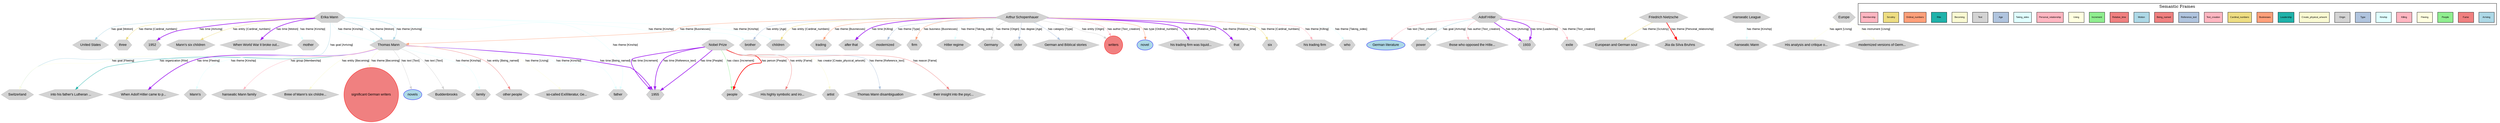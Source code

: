 digraph Thomas_Mann {
    rankdir=TB;
    compound=true;
    node [fontname="Arial", fontsize=12, style=filled];
    edge [fontname="Arial", fontsize=10, color=gray];
    
    // Graph styling
    bgcolor=white;
    
    // Node type definitions
    subgraph cluster_people {{
        label="People";
        style=filled;
        fillcolor=lightcoral;
        color=red;
        node [fillcolor=lightcoral, color=red, shape=circle];
    }}
    
    subgraph cluster_locations {{
        label="Locations";
        style=filled;
        fillcolor=lightgreen;
        color=green;
        node [fillcolor=lightgreen, color=green, shape=box];
    }}
    
    subgraph cluster_concepts {{
        label="Concepts";
        style=filled;
        fillcolor=lightblue;
        color=blue;
        node [fillcolor=lightblue, color=blue, shape=ellipse];
    }}
    
    subgraph cluster_events {{
        label="Events";
        style=filled;
        fillcolor=lightyellow;
        color=orange;
        node [fillcolor=lightyellow, color=orange, shape=diamond];
    }}
    
    subgraph cluster_other {{
        label="Other";
        style=filled;
        fillcolor=lightgray;
        color=gray;
        node [fillcolor=lightgray, color=gray, shape=hexagon];
    }}

    // People nodes
    "writers" [label="writers", fillcolor=lightcoral, color=red, shape=circle];
    "significant German writers" [label="significant German writers", fillcolor=lightcoral, color=red, shape=circle];

    // Concepts nodes
    "novels" [label="novels", fillcolor=lightblue, color=blue, shape=ellipse];
    "German literature" [label="German literature", fillcolor=lightblue, color=blue, shape=ellipse];
    "novel" [label="novel", fillcolor=lightblue, color=blue, shape=ellipse];

    // Other nodes
    "Friedrich Nietzsche" [label="Friedrich Nietzsche", fillcolor=lightgray, color=gray, shape=hexagon];
    "his trading firm was liquid..." [label="his trading firm was liquid...", fillcolor=lightgray, color=gray, shape=hexagon];
    "power" [label="power", fillcolor=lightgray, color=gray, shape=hexagon];
    "that" [label="that", fillcolor=lightgray, color=gray, shape=hexagon];
    "hanseatic Mann" [label="hanseatic Mann", fillcolor=lightgray, color=gray, shape=hexagon];
    "Mann's six children" [label="Mann's six children", fillcolor=lightgray, color=gray, shape=hexagon];
    "children" [label="children", fillcolor=lightgray, color=gray, shape=hexagon];
    "When World War II broke out..." [label="When World War II broke out...", fillcolor=lightgray, color=gray, shape=hexagon];
    "family" [label="family", fillcolor=lightgray, color=gray, shape=hexagon];
    "His analysis and critique o..." [label="His analysis and critique o...", fillcolor=lightgray, color=gray, shape=hexagon];
    "three of Mann's six childre..." [label="three of Mann's six childre...", fillcolor=lightgray, color=gray, shape=hexagon];
    "mother" [label="mother", fillcolor=lightgray, color=gray, shape=hexagon];
    "Europe" [label="Europe", fillcolor=lightgray, color=gray, shape=hexagon];
    "Switzerland" [label="Switzerland", fillcolor=lightgray, color=gray, shape=hexagon];
    "six" [label="six", fillcolor=lightgray, color=gray, shape=hexagon];
    "his trading firm" [label="his trading firm", fillcolor=lightgray, color=gray, shape=hexagon];
    "Hanseatic League" [label="Hanseatic League", fillcolor=lightgray, color=gray, shape=hexagon];
    "United States" [label="United States", fillcolor=lightgray, color=gray, shape=hexagon];
    "1955" [label="1955", fillcolor=lightgray, color=gray, shape=hexagon];
    "who" [label="who", fillcolor=lightgray, color=gray, shape=hexagon];
    "Buddenbrooks" [label="Buddenbrooks", fillcolor=lightgray, color=gray, shape=hexagon];
    "father" [label="father", fillcolor=lightgray, color=gray, shape=hexagon];
    "Erika Mann" [label="Erika Mann", fillcolor=lightgray, color=gray, shape=hexagon];
    "other people" [label="other people", fillcolor=lightgray, color=gray, shape=hexagon];
    "so-called Exilliteratur, Ge..." [label="so-called Exilliteratur, Ge...", fillcolor=lightgray, color=gray, shape=hexagon];
    "three" [label="three", fillcolor=lightgray, color=gray, shape=hexagon];
    "trading" [label="trading", fillcolor=lightgray, color=gray, shape=hexagon];
    "people" [label="people", fillcolor=lightgray, color=gray, shape=hexagon];
    "after that" [label="after that", fillcolor=lightgray, color=gray, shape=hexagon];
    "into his father's Lutheran ..." [label="into his father's Lutheran ...", fillcolor=lightgray, color=gray, shape=hexagon];
    "1952" [label="1952", fillcolor=lightgray, color=gray, shape=hexagon];
    "His highly symbolic and iro..." [label="His highly symbolic and iro...", fillcolor=lightgray, color=gray, shape=hexagon];
    "artist" [label="artist", fillcolor=lightgray, color=gray, shape=hexagon];
    "those who opposed the Hitle..." [label="those who opposed the Hitle...", fillcolor=lightgray, color=gray, shape=hexagon];
    "Arthur Schopenhauer" [label="Arthur Schopenhauer", fillcolor=lightgray, color=gray, shape=hexagon];
    "European and German soul" [label="European and German soul", fillcolor=lightgray, color=gray, shape=hexagon];
    "modernized versions of Germ..." [label="modernized versions of Germ...", fillcolor=lightgray, color=gray, shape=hexagon];
    "Thomas Mann disambiguation" [label="Thomas Mann disambiguation", fillcolor=lightgray, color=gray, shape=hexagon];
    "their insight into the psyc..." [label="their insight into the psyc...", fillcolor=lightgray, color=gray, shape=hexagon];
    "When Adolf Hitler came to p..." [label="When Adolf Hitler came to p...", fillcolor=lightgray, color=gray, shape=hexagon];
    "Mann's" [label="Mann's", fillcolor=lightgray, color=gray, shape=hexagon];
    "Adolf Hitler" [label="Adolf Hitler", fillcolor=lightgray, color=gray, shape=hexagon];
    "Nobel Prize" [label="Nobel Prize", fillcolor=lightgray, color=gray, shape=hexagon];
    "1933" [label="1933", fillcolor=lightgray, color=gray, shape=hexagon];
    "modernized" [label="modernized", fillcolor=lightgray, color=gray, shape=hexagon];
    "firm" [label="firm", fillcolor=lightgray, color=gray, shape=hexagon];
    "Hitler regime" [label="Hitler regime", fillcolor=lightgray, color=gray, shape=hexagon];
    "hanseatic Mann family" [label="hanseatic Mann family", fillcolor=lightgray, color=gray, shape=hexagon];
    "Germany" [label="Germany", fillcolor=lightgray, color=gray, shape=hexagon];
    "Jlia da Silva Bruhns" [label="Jlia da Silva Bruhns", fillcolor=lightgray, color=gray, shape=hexagon];
    "exile" [label="exile", fillcolor=lightgray, color=gray, shape=hexagon];
    "Thomas Mann" [label="Thomas Mann", fillcolor=lightgray, color=gray, shape=hexagon];
    "older" [label="older", fillcolor=lightgray, color=gray, shape=hexagon];
    "brother" [label="brother", fillcolor=lightgray, color=gray, shape=hexagon];
    "German and Biblical stories" [label="German and Biblical stories", fillcolor=lightgray, color=gray, shape=hexagon];

    // Relationships
    "Adolf Hitler" -> "1933" [label="has time [Arriving]", color=purple, penwidth=2];
    "Nobel Prize" -> "His highly symbolic and iro..." [label="has entity [Fame]", color=lightcoral, penwidth=1];
    "Nobel Prize" -> "1955" [label="has time [People]", color=purple, penwidth=2];
    "Thomas Mann" -> "When Adolf Hitler came to p..." [label="has time [Fleeing]", color=purple, penwidth=2];
    "Arthur Schopenhauer" -> "his trading firm" [label="has theme [Killing]", color=lightpink, penwidth=1];
    "Erika Mann" -> "brother" [label="has theme [Kinship]", color=lightcyan, penwidth=1];
    "Nobel Prize" -> "people" [label="has person [People]", color=red, penwidth=2];
    "Arthur Schopenhauer" -> "modernized" [label="has theme [Type]", color=lightsteelblue, penwidth=1];
    "Hanseatic League" -> "hanseatic Mann" [label="has theme [Kinship]", color=lightcyan, penwidth=1];
    "Arthur Schopenhauer" -> "writers" [label="has entity [Origin]", color=lightgray, penwidth=1];
    "Nobel Prize" -> "artist" [label="has creator [Create_physical_artwork]", color=lightgoldenrodyellow, penwidth=1];
    "Adolf Hitler" -> "1933" [label="has time [Leadership]", color=purple, penwidth=2];
    "Arthur Schopenhauer" -> "Thomas Mann" [label="has theme [Businesses]", color=lightsalmon, penwidth=1];
    "Erika Mann" -> "Mann's six children" [label="has entity [Cardinal_numbers]", color=lightgoldenrod, penwidth=1];
    "Arthur Schopenhauer" -> "writers" [label="has author [Text_creation]", color=lightpink, penwidth=1];
    "Nobel Prize" -> "Thomas Mann disambiguation" [label="has theme [Reference_text]", color=lightsteelblue, penwidth=1];
    "Thomas Mann" -> "1955" [label="has time [Being_named]", color=purple, penwidth=2];
    "Nobel Prize" -> "their insight into the psyc..." [label="has reason [Fame]", color=lightcoral, penwidth=1];
    "Erika Mann" -> "Switzerland" [label="has goal [Arriving]", color=lightblue, penwidth=1];
    "Erika Mann" -> "Thomas Mann" [label="has theme [Motion]", color=lightblue, penwidth=1];
    "Arthur Schopenhauer" -> "firm" [label="has business [Businesses]", color=lightsalmon, penwidth=1];
    "Erika Mann" -> "mother" [label="has theme [Kinship]", color=lightcyan, penwidth=1];
    "Thomas Mann" -> "other people" [label="has entity [Being_named]", color=lightcoral, penwidth=1];
    "Arthur Schopenhauer" -> "that" [label="has theme [Relative_time]", color=purple, penwidth=2];
    "Nobel Prize" -> "1955" [label="has time [Increment]", color=purple, penwidth=2];
    "Nobel Prize" -> "1955" [label="has time [Reference_text]", color=purple, penwidth=2];
    "Erika Mann" -> "father" [label="has theme [Kinship]", color=lightcyan, penwidth=1];
    "Adolf Hitler" -> "exile" [label="has theme [Text_creation]", color=lightpink, penwidth=1];
    "Thomas Mann" -> "so-called Exilliteratur, Ge..." [label="has theme [Using]", color=lightyellow, penwidth=1];
    "Friedrich Nietzsche" -> "Jlia da Silva Bruhns" [label="has theme [Personal_relationship]", color=red, penwidth=2];
    "Arthur Schopenhauer" -> "Hitler regime" [label="has theme [Taking_sides]", color=lightcyan, penwidth=1];
    "Erika Mann" -> "1952" [label="has time [Arriving]", color=purple, penwidth=2];
    "Arthur Schopenhauer" -> "children" [label="has entity [Cardinal_numbers]", color=lightgoldenrod, penwidth=1];
    "Thomas Mann" -> "father" [label="has theme [Kinship]", color=lightcyan, penwidth=1];
    "Arthur Schopenhauer" -> "older" [label="has degree [Age]", color=lightsteelblue, penwidth=1];
    "Arthur Schopenhauer" -> "Germany" [label="has theme [Origin]", color=lightgray, penwidth=1];
    "Arthur Schopenhauer" -> "his trading firm was liquid..." [label="has theme [Relative_time]", color=purple, penwidth=2];
    "Erika Mann" -> "Thomas Mann" [label="has theme [Arriving]", color=lightblue, penwidth=1];
    "Erika Mann" -> "United States" [label="has goal [Motion]", color=lightblue, penwidth=1];
    "Adolf Hitler" -> "power" [label="has goal [Arriving]", color=lightblue, penwidth=1];
    "Arthur Schopenhauer" -> "six" [label="has theme [Cardinal_numbers]", color=lightgoldenrod, penwidth=1];
    "Arthur Schopenhauer" -> "who" [label="has theme [Taking_sides]", color=lightcyan, penwidth=1];
    "Nobel Prize" -> "people" [label="has class [Increment]", color=lightgreen, penwidth=1];
    "Thomas Mann" -> "Buddenbrooks" [label="has text [Text]", color=lightgray, penwidth=1];
    "Thomas Mann" -> "significant German writers" [label="has theme [Becoming]", color=lightgoldenrodyellow, penwidth=1];
    "Erika Mann" -> "three" [label="has theme [Cardinal_numbers]", color=lightgoldenrod, penwidth=1];
    "Adolf Hitler" -> "German literature" [label="has text [Text_creation]", color=lightpink, penwidth=1];
    "Thomas Mann" -> "into his father's Lutheran ..." [label="has organization [Rite]", color=lightseagreen, penwidth=1];
    "Erika Mann" -> "children" [label="has theme [Kinship]", color=lightcyan, penwidth=1];
    "Europe" -> "modernized versions of Germ..." [label="has instrument [Using]", color=lightyellow, penwidth=1];
    "Erika Mann" -> "Thomas Mann" [label="has theme [Kinship]", color=lightcyan, penwidth=1];
    "Arthur Schopenhauer" -> "novel" [label="has type [Ordinal_numbers]", color=lightsalmon, penwidth=1];
    "Thomas Mann" -> "family" [label="has theme [Kinship]", color=lightcyan, penwidth=1];
    "Adolf Hitler" -> "those who opposed the Hitle..." [label="has author [Text_creation]", color=lightpink, penwidth=1];
    "Erika Mann" -> "When World War II broke out..." [label="has time [Motion]", color=purple, penwidth=2];
    "Arthur Schopenhauer" -> "German and Biblical stories" [label="has category [Type]", color=lightsteelblue, penwidth=1];
    "Arthur Schopenhauer" -> "trading" [label="has theme [Businesses]", color=lightsalmon, penwidth=1];
    "Thomas Mann" -> "novels" [label="has text [Text]", color=lightgray, penwidth=1];
    "Europe" -> "His analysis and critique o..." [label="has agent [Using]", color=lightyellow, penwidth=1];
    "Thomas Mann" -> "Switzerland" [label="has goal [Fleeing]", color=lightyellow, penwidth=1];
    "Arthur Schopenhauer" -> "after that" [label="has time [Killing]", color=purple, penwidth=2];
    "Arthur Schopenhauer" -> "brother" [label="has entity [Age]", color=lightsteelblue, penwidth=1];
    "Thomas Mann" -> "three of Mann's six childre..." [label="has entity [Becoming]", color=lightgoldenrodyellow, penwidth=1];
    "Thomas Mann" -> "Mann's" [label="has theme [Kinship]", color=lightcyan, penwidth=1];
    "Friedrich Nietzsche" -> "European and German soul" [label="has theme [Scrutiny]", color=lightgoldenrod, penwidth=1];
    "Thomas Mann" -> "hanseatic Mann family" [label="has group [Membership]", color=lightpink, penwidth=1];

    // Frame Legend
    subgraph cluster_legend {
        label="Semantic Frames";
        style=filled;
        fillcolor=white;
        color=black;
        rank=sink;
        "Arriving_legend" [label="Arriving", fillcolor="lightblue", style=filled, shape=box, fontsize=8];
        "Fame_legend" [label="Fame", fillcolor="lightcoral", style=filled, shape=box, fontsize=8];
        "People_legend" [label="People", fillcolor="lightgreen", style=filled, shape=box, fontsize=8];
        "Fleeing_legend" [label="Fleeing", fillcolor="lightyellow", style=filled, shape=box, fontsize=8];
        "Killing_legend" [label="Killing", fillcolor="lightpink", style=filled, shape=box, fontsize=8];
        "Kinship_legend" [label="Kinship", fillcolor="lightcyan", style=filled, shape=box, fontsize=8];
        "Type_legend" [label="Type", fillcolor="lightsteelblue", style=filled, shape=box, fontsize=8];
        "Origin_legend" [label="Origin", fillcolor="lightgray", style=filled, shape=box, fontsize=8];
        "Create_physical_artwork_legend" [label="Create_physical_artwork", fillcolor="lightgoldenrodyellow", style=filled, shape=box, fontsize=8];
        "Leadership_legend" [label="Leadership", fillcolor="lightseagreen", style=filled, shape=box, fontsize=8];
        "Businesses_legend" [label="Businesses", fillcolor="lightsalmon", style=filled, shape=box, fontsize=8];
        "Cardinal_numbers_legend" [label="Cardinal_numbers", fillcolor="lightgoldenrod", style=filled, shape=box, fontsize=8];
        "Text_creation_legend" [label="Text_creation", fillcolor="lightpink", style=filled, shape=box, fontsize=8];
        "Reference_text_legend" [label="Reference_text", fillcolor="lightsteelblue", style=filled, shape=box, fontsize=8];
        "Being_named_legend" [label="Being_named", fillcolor="lightcoral", style=filled, shape=box, fontsize=8];
        "Motion_legend" [label="Motion", fillcolor="lightblue", style=filled, shape=box, fontsize=8];
        "Relative_time_legend" [label="Relative_time", fillcolor="lightcoral", style=filled, shape=box, fontsize=8];
        "Increment_legend" [label="Increment", fillcolor="lightgreen", style=filled, shape=box, fontsize=8];
        "Using_legend" [label="Using", fillcolor="lightyellow", style=filled, shape=box, fontsize=8];
        "Personal_relationship_legend" [label="Personal_relationship", fillcolor="lightpink", style=filled, shape=box, fontsize=8];
        "Taking_sides_legend" [label="Taking_sides", fillcolor="lightcyan", style=filled, shape=box, fontsize=8];
        "Age_legend" [label="Age", fillcolor="lightsteelblue", style=filled, shape=box, fontsize=8];
        "Text_legend" [label="Text", fillcolor="lightgray", style=filled, shape=box, fontsize=8];
        "Becoming_legend" [label="Becoming", fillcolor="lightgoldenrodyellow", style=filled, shape=box, fontsize=8];
        "Rite_legend" [label="Rite", fillcolor="lightseagreen", style=filled, shape=box, fontsize=8];
        "Ordinal_numbers_legend" [label="Ordinal_numbers", fillcolor="lightsalmon", style=filled, shape=box, fontsize=8];
        "Scrutiny_legend" [label="Scrutiny", fillcolor="lightgoldenrod", style=filled, shape=box, fontsize=8];
        "Membership_legend" [label="Membership", fillcolor="lightpink", style=filled, shape=box, fontsize=8];
    }
}